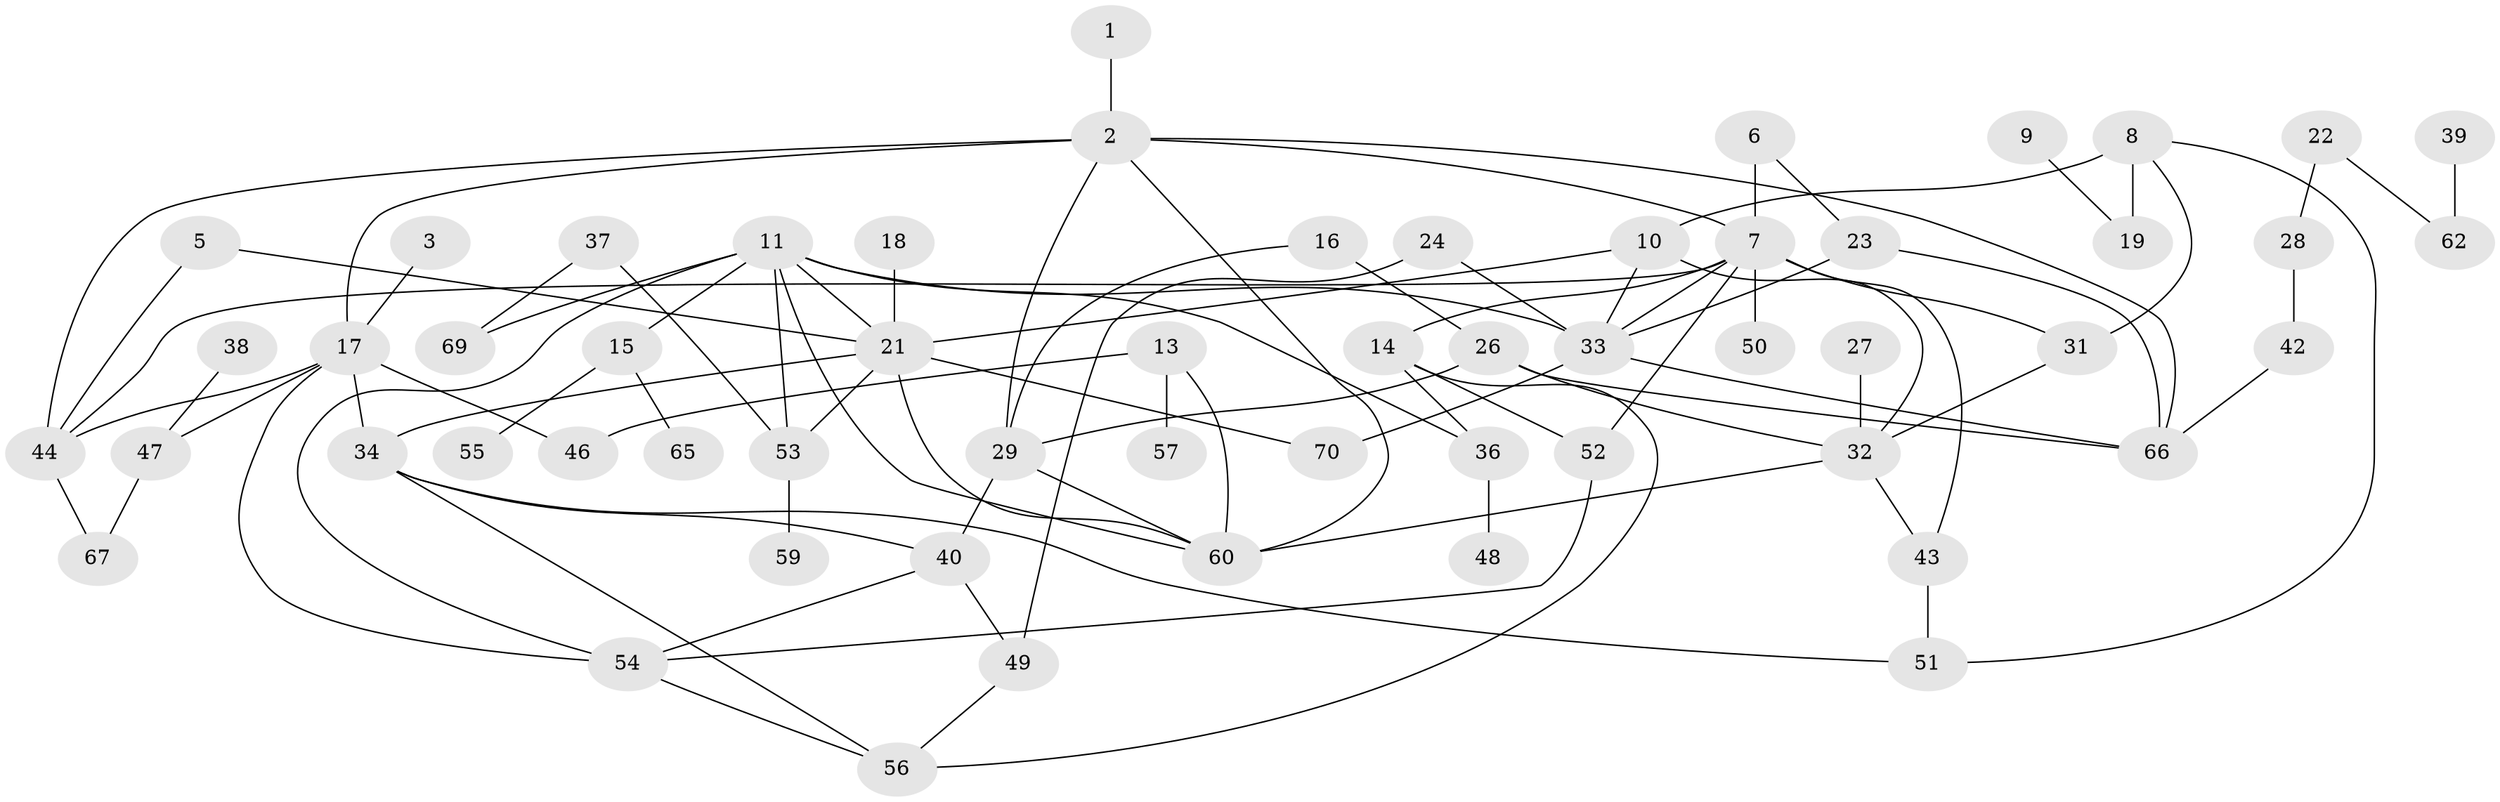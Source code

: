 // original degree distribution, {1: 0.18181818181818182, 4: 0.11188811188811189, 0: 0.1048951048951049, 2: 0.32867132867132864, 3: 0.18181818181818182, 5: 0.055944055944055944, 6: 0.02097902097902098, 7: 0.013986013986013986}
// Generated by graph-tools (version 1.1) at 2025/33/03/09/25 02:33:39]
// undirected, 57 vertices, 91 edges
graph export_dot {
graph [start="1"]
  node [color=gray90,style=filled];
  1;
  2;
  3;
  5;
  6;
  7;
  8;
  9;
  10;
  11;
  13;
  14;
  15;
  16;
  17;
  18;
  19;
  21;
  22;
  23;
  24;
  26;
  27;
  28;
  29;
  31;
  32;
  33;
  34;
  36;
  37;
  38;
  39;
  40;
  42;
  43;
  44;
  46;
  47;
  48;
  49;
  50;
  51;
  52;
  53;
  54;
  55;
  56;
  57;
  59;
  60;
  62;
  65;
  66;
  67;
  69;
  70;
  1 -- 2 [weight=1.0];
  2 -- 7 [weight=1.0];
  2 -- 17 [weight=1.0];
  2 -- 29 [weight=1.0];
  2 -- 44 [weight=1.0];
  2 -- 60 [weight=1.0];
  2 -- 66 [weight=1.0];
  3 -- 17 [weight=1.0];
  5 -- 21 [weight=1.0];
  5 -- 44 [weight=1.0];
  6 -- 7 [weight=2.0];
  6 -- 23 [weight=1.0];
  7 -- 14 [weight=1.0];
  7 -- 31 [weight=3.0];
  7 -- 33 [weight=1.0];
  7 -- 43 [weight=1.0];
  7 -- 44 [weight=1.0];
  7 -- 50 [weight=1.0];
  7 -- 52 [weight=1.0];
  8 -- 10 [weight=2.0];
  8 -- 19 [weight=2.0];
  8 -- 31 [weight=1.0];
  8 -- 51 [weight=1.0];
  9 -- 19 [weight=1.0];
  10 -- 21 [weight=1.0];
  10 -- 32 [weight=1.0];
  10 -- 33 [weight=1.0];
  11 -- 15 [weight=1.0];
  11 -- 21 [weight=1.0];
  11 -- 33 [weight=1.0];
  11 -- 36 [weight=1.0];
  11 -- 53 [weight=1.0];
  11 -- 54 [weight=1.0];
  11 -- 60 [weight=1.0];
  11 -- 69 [weight=1.0];
  13 -- 46 [weight=1.0];
  13 -- 57 [weight=1.0];
  13 -- 60 [weight=1.0];
  14 -- 36 [weight=1.0];
  14 -- 52 [weight=1.0];
  14 -- 56 [weight=1.0];
  15 -- 55 [weight=1.0];
  15 -- 65 [weight=1.0];
  16 -- 26 [weight=1.0];
  16 -- 29 [weight=1.0];
  17 -- 34 [weight=2.0];
  17 -- 44 [weight=1.0];
  17 -- 46 [weight=1.0];
  17 -- 47 [weight=1.0];
  17 -- 54 [weight=1.0];
  18 -- 21 [weight=2.0];
  21 -- 34 [weight=1.0];
  21 -- 53 [weight=1.0];
  21 -- 60 [weight=1.0];
  21 -- 70 [weight=1.0];
  22 -- 28 [weight=1.0];
  22 -- 62 [weight=1.0];
  23 -- 33 [weight=1.0];
  23 -- 66 [weight=1.0];
  24 -- 33 [weight=1.0];
  24 -- 49 [weight=2.0];
  26 -- 29 [weight=1.0];
  26 -- 32 [weight=1.0];
  26 -- 66 [weight=1.0];
  27 -- 32 [weight=2.0];
  28 -- 42 [weight=1.0];
  29 -- 40 [weight=1.0];
  29 -- 60 [weight=2.0];
  31 -- 32 [weight=1.0];
  32 -- 43 [weight=1.0];
  32 -- 60 [weight=1.0];
  33 -- 66 [weight=1.0];
  33 -- 70 [weight=1.0];
  34 -- 40 [weight=1.0];
  34 -- 51 [weight=1.0];
  34 -- 56 [weight=1.0];
  36 -- 48 [weight=1.0];
  37 -- 53 [weight=1.0];
  37 -- 69 [weight=1.0];
  38 -- 47 [weight=1.0];
  39 -- 62 [weight=1.0];
  40 -- 49 [weight=1.0];
  40 -- 54 [weight=1.0];
  42 -- 66 [weight=1.0];
  43 -- 51 [weight=1.0];
  44 -- 67 [weight=1.0];
  47 -- 67 [weight=1.0];
  49 -- 56 [weight=1.0];
  52 -- 54 [weight=1.0];
  53 -- 59 [weight=2.0];
  54 -- 56 [weight=1.0];
}
